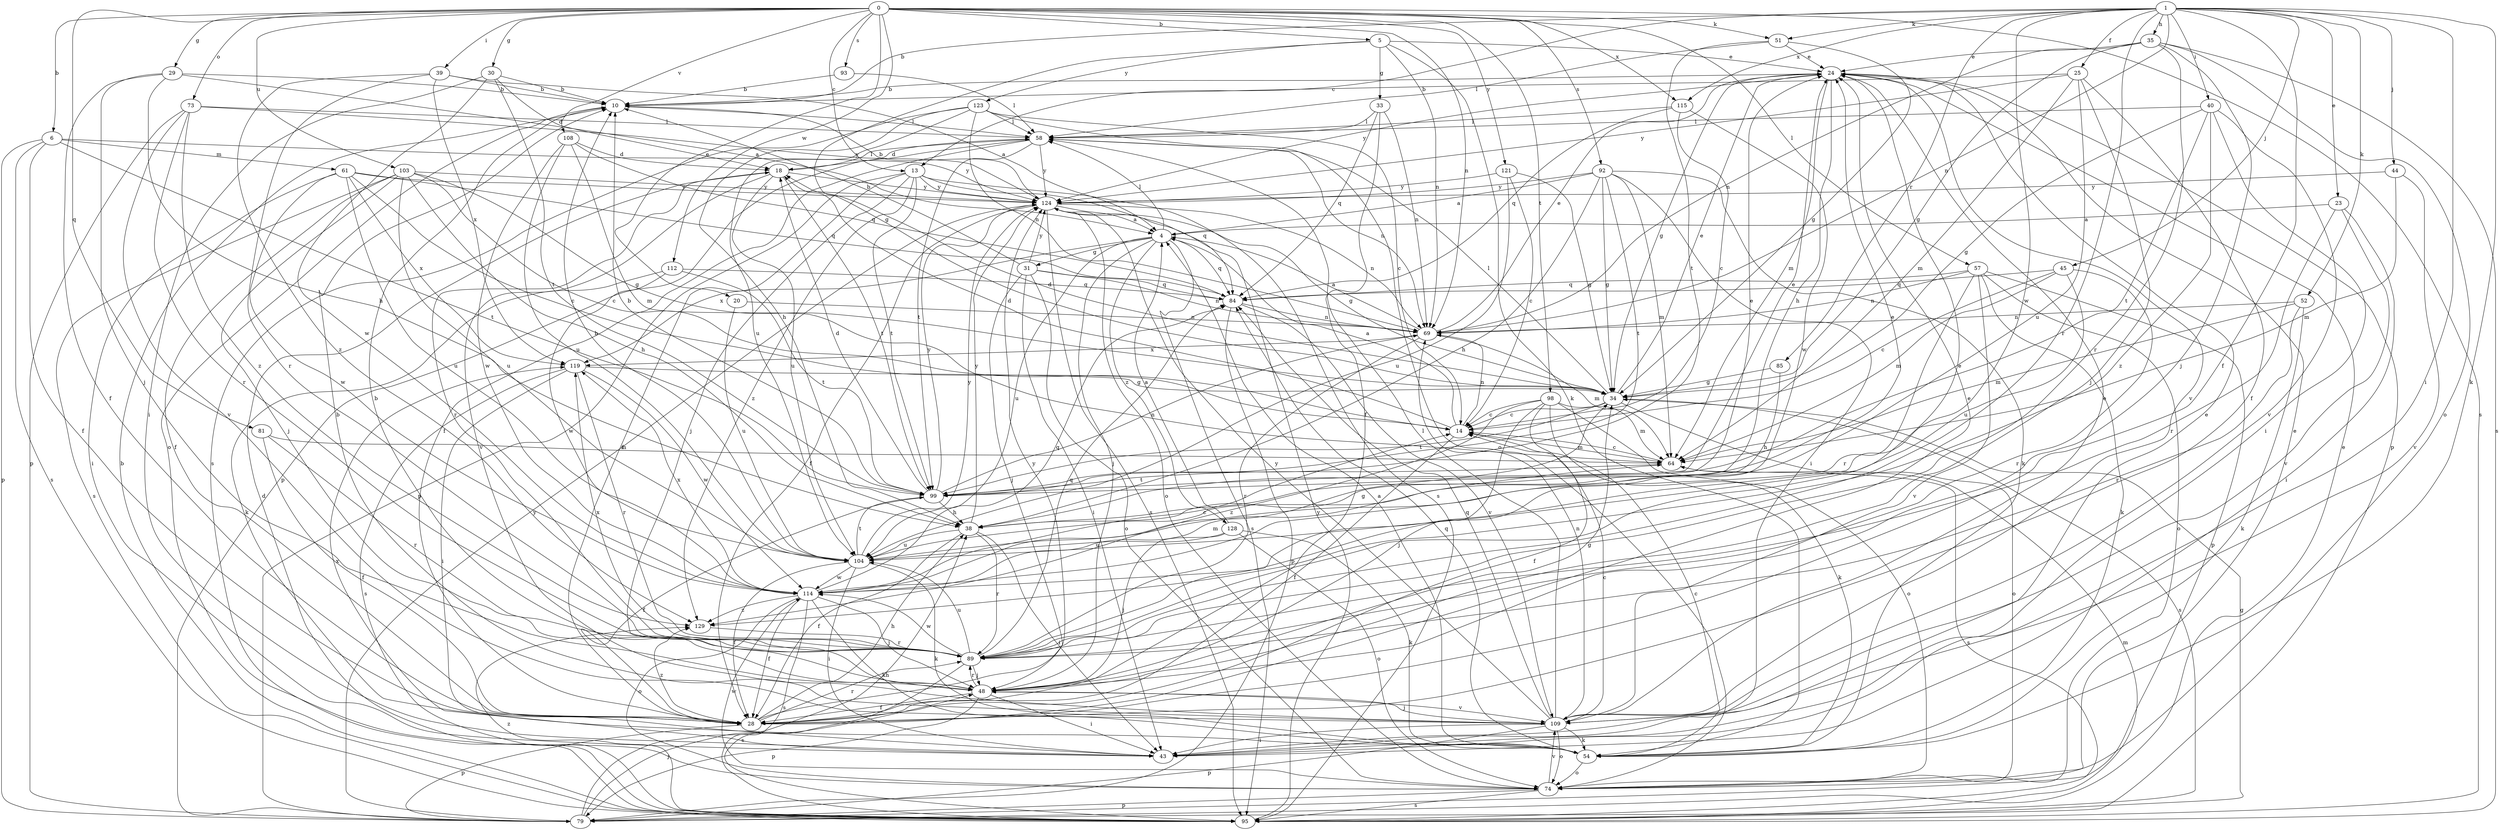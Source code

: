 strict digraph  {
0;
1;
4;
5;
6;
10;
13;
14;
18;
20;
23;
24;
25;
28;
29;
30;
31;
33;
34;
35;
38;
39;
40;
43;
44;
45;
48;
51;
52;
54;
57;
58;
61;
64;
69;
73;
74;
79;
81;
84;
85;
89;
92;
93;
95;
98;
99;
103;
104;
108;
109;
112;
114;
115;
119;
121;
123;
124;
128;
129;
0 -> 5  [label=b];
0 -> 6  [label=b];
0 -> 13  [label=c];
0 -> 20  [label=e];
0 -> 29  [label=g];
0 -> 30  [label=g];
0 -> 39  [label=i];
0 -> 51  [label=k];
0 -> 57  [label=l];
0 -> 69  [label=n];
0 -> 73  [label=o];
0 -> 81  [label=q];
0 -> 92  [label=s];
0 -> 93  [label=s];
0 -> 95  [label=s];
0 -> 98  [label=t];
0 -> 103  [label=u];
0 -> 108  [label=v];
0 -> 112  [label=w];
0 -> 115  [label=x];
0 -> 121  [label=y];
1 -> 10  [label=b];
1 -> 13  [label=c];
1 -> 23  [label=e];
1 -> 25  [label=f];
1 -> 28  [label=f];
1 -> 35  [label=h];
1 -> 40  [label=i];
1 -> 43  [label=i];
1 -> 44  [label=j];
1 -> 45  [label=j];
1 -> 51  [label=k];
1 -> 52  [label=k];
1 -> 54  [label=k];
1 -> 69  [label=n];
1 -> 85  [label=r];
1 -> 89  [label=r];
1 -> 114  [label=w];
1 -> 115  [label=x];
4 -> 31  [label=g];
4 -> 48  [label=j];
4 -> 58  [label=l];
4 -> 84  [label=q];
4 -> 95  [label=s];
4 -> 104  [label=u];
4 -> 119  [label=x];
4 -> 128  [label=z];
5 -> 24  [label=e];
5 -> 33  [label=g];
5 -> 34  [label=g];
5 -> 54  [label=k];
5 -> 69  [label=n];
5 -> 123  [label=y];
6 -> 28  [label=f];
6 -> 61  [label=m];
6 -> 79  [label=p];
6 -> 95  [label=s];
6 -> 99  [label=t];
6 -> 124  [label=y];
10 -> 58  [label=l];
10 -> 74  [label=o];
13 -> 28  [label=f];
13 -> 48  [label=j];
13 -> 79  [label=p];
13 -> 84  [label=q];
13 -> 95  [label=s];
13 -> 99  [label=t];
13 -> 124  [label=y];
13 -> 129  [label=z];
14 -> 4  [label=a];
14 -> 18  [label=d];
14 -> 28  [label=f];
14 -> 64  [label=m];
14 -> 69  [label=n];
18 -> 58  [label=l];
18 -> 89  [label=r];
18 -> 99  [label=t];
18 -> 104  [label=u];
18 -> 109  [label=v];
18 -> 124  [label=y];
20 -> 69  [label=n];
20 -> 104  [label=u];
23 -> 4  [label=a];
23 -> 43  [label=i];
23 -> 89  [label=r];
23 -> 109  [label=v];
24 -> 10  [label=b];
24 -> 34  [label=g];
24 -> 38  [label=h];
24 -> 64  [label=m];
24 -> 79  [label=p];
24 -> 109  [label=v];
24 -> 124  [label=y];
25 -> 10  [label=b];
25 -> 28  [label=f];
25 -> 48  [label=j];
25 -> 64  [label=m];
25 -> 104  [label=u];
25 -> 124  [label=y];
28 -> 24  [label=e];
28 -> 38  [label=h];
28 -> 79  [label=p];
28 -> 89  [label=r];
28 -> 124  [label=y];
28 -> 129  [label=z];
29 -> 4  [label=a];
29 -> 10  [label=b];
29 -> 28  [label=f];
29 -> 38  [label=h];
29 -> 48  [label=j];
30 -> 10  [label=b];
30 -> 18  [label=d];
30 -> 43  [label=i];
30 -> 99  [label=t];
30 -> 114  [label=w];
31 -> 10  [label=b];
31 -> 43  [label=i];
31 -> 48  [label=j];
31 -> 69  [label=n];
31 -> 74  [label=o];
31 -> 84  [label=q];
31 -> 124  [label=y];
33 -> 28  [label=f];
33 -> 58  [label=l];
33 -> 69  [label=n];
33 -> 84  [label=q];
34 -> 14  [label=c];
34 -> 18  [label=d];
34 -> 24  [label=e];
34 -> 58  [label=l];
34 -> 74  [label=o];
34 -> 95  [label=s];
34 -> 99  [label=t];
35 -> 24  [label=e];
35 -> 34  [label=g];
35 -> 48  [label=j];
35 -> 69  [label=n];
35 -> 74  [label=o];
35 -> 89  [label=r];
35 -> 95  [label=s];
38 -> 24  [label=e];
38 -> 28  [label=f];
38 -> 43  [label=i];
38 -> 89  [label=r];
38 -> 104  [label=u];
38 -> 124  [label=y];
39 -> 4  [label=a];
39 -> 10  [label=b];
39 -> 89  [label=r];
39 -> 119  [label=x];
39 -> 129  [label=z];
40 -> 34  [label=g];
40 -> 43  [label=i];
40 -> 58  [label=l];
40 -> 99  [label=t];
40 -> 109  [label=v];
40 -> 129  [label=z];
43 -> 24  [label=e];
43 -> 119  [label=x];
44 -> 64  [label=m];
44 -> 109  [label=v];
44 -> 124  [label=y];
45 -> 14  [label=c];
45 -> 64  [label=m];
45 -> 84  [label=q];
45 -> 89  [label=r];
45 -> 104  [label=u];
48 -> 10  [label=b];
48 -> 28  [label=f];
48 -> 34  [label=g];
48 -> 43  [label=i];
48 -> 79  [label=p];
48 -> 89  [label=r];
48 -> 109  [label=v];
51 -> 24  [label=e];
51 -> 34  [label=g];
51 -> 58  [label=l];
51 -> 99  [label=t];
52 -> 54  [label=k];
52 -> 64  [label=m];
52 -> 69  [label=n];
52 -> 89  [label=r];
54 -> 4  [label=a];
54 -> 14  [label=c];
54 -> 74  [label=o];
54 -> 84  [label=q];
57 -> 54  [label=k];
57 -> 69  [label=n];
57 -> 74  [label=o];
57 -> 79  [label=p];
57 -> 84  [label=q];
57 -> 89  [label=r];
57 -> 109  [label=v];
58 -> 18  [label=d];
58 -> 28  [label=f];
58 -> 69  [label=n];
58 -> 79  [label=p];
58 -> 99  [label=t];
58 -> 124  [label=y];
61 -> 14  [label=c];
61 -> 43  [label=i];
61 -> 84  [label=q];
61 -> 104  [label=u];
61 -> 114  [label=w];
61 -> 119  [label=x];
61 -> 124  [label=y];
64 -> 14  [label=c];
64 -> 95  [label=s];
64 -> 99  [label=t];
69 -> 4  [label=a];
69 -> 24  [label=e];
69 -> 64  [label=m];
69 -> 89  [label=r];
69 -> 119  [label=x];
73 -> 58  [label=l];
73 -> 79  [label=p];
73 -> 89  [label=r];
73 -> 109  [label=v];
73 -> 124  [label=y];
73 -> 129  [label=z];
74 -> 24  [label=e];
74 -> 79  [label=p];
74 -> 95  [label=s];
74 -> 109  [label=v];
74 -> 114  [label=w];
79 -> 24  [label=e];
79 -> 38  [label=h];
79 -> 48  [label=j];
79 -> 124  [label=y];
81 -> 28  [label=f];
81 -> 64  [label=m];
81 -> 89  [label=r];
84 -> 69  [label=n];
84 -> 79  [label=p];
84 -> 109  [label=v];
85 -> 34  [label=g];
85 -> 38  [label=h];
89 -> 24  [label=e];
89 -> 48  [label=j];
89 -> 84  [label=q];
89 -> 95  [label=s];
89 -> 104  [label=u];
89 -> 114  [label=w];
89 -> 119  [label=x];
92 -> 4  [label=a];
92 -> 34  [label=g];
92 -> 38  [label=h];
92 -> 43  [label=i];
92 -> 54  [label=k];
92 -> 64  [label=m];
92 -> 99  [label=t];
92 -> 124  [label=y];
93 -> 10  [label=b];
93 -> 58  [label=l];
95 -> 10  [label=b];
95 -> 18  [label=d];
95 -> 34  [label=g];
95 -> 64  [label=m];
95 -> 124  [label=y];
95 -> 129  [label=z];
98 -> 14  [label=c];
98 -> 28  [label=f];
98 -> 48  [label=j];
98 -> 54  [label=k];
98 -> 64  [label=m];
98 -> 74  [label=o];
98 -> 129  [label=z];
99 -> 10  [label=b];
99 -> 18  [label=d];
99 -> 24  [label=e];
99 -> 28  [label=f];
99 -> 38  [label=h];
99 -> 69  [label=n];
99 -> 124  [label=y];
103 -> 14  [label=c];
103 -> 28  [label=f];
103 -> 34  [label=g];
103 -> 38  [label=h];
103 -> 48  [label=j];
103 -> 95  [label=s];
103 -> 104  [label=u];
103 -> 124  [label=y];
104 -> 10  [label=b];
104 -> 24  [label=e];
104 -> 28  [label=f];
104 -> 43  [label=i];
104 -> 54  [label=k];
104 -> 99  [label=t];
104 -> 114  [label=w];
104 -> 124  [label=y];
108 -> 18  [label=d];
108 -> 64  [label=m];
108 -> 84  [label=q];
108 -> 104  [label=u];
108 -> 114  [label=w];
109 -> 10  [label=b];
109 -> 14  [label=c];
109 -> 24  [label=e];
109 -> 43  [label=i];
109 -> 48  [label=j];
109 -> 54  [label=k];
109 -> 58  [label=l];
109 -> 69  [label=n];
109 -> 74  [label=o];
109 -> 79  [label=p];
109 -> 84  [label=q];
109 -> 124  [label=y];
112 -> 54  [label=k];
112 -> 84  [label=q];
112 -> 99  [label=t];
112 -> 114  [label=w];
114 -> 14  [label=c];
114 -> 28  [label=f];
114 -> 34  [label=g];
114 -> 48  [label=j];
114 -> 54  [label=k];
114 -> 64  [label=m];
114 -> 74  [label=o];
114 -> 84  [label=q];
114 -> 95  [label=s];
114 -> 119  [label=x];
114 -> 129  [label=z];
115 -> 14  [label=c];
115 -> 58  [label=l];
115 -> 84  [label=q];
115 -> 114  [label=w];
119 -> 34  [label=g];
119 -> 43  [label=i];
119 -> 89  [label=r];
119 -> 95  [label=s];
119 -> 114  [label=w];
121 -> 14  [label=c];
121 -> 34  [label=g];
121 -> 104  [label=u];
121 -> 124  [label=y];
123 -> 14  [label=c];
123 -> 38  [label=h];
123 -> 58  [label=l];
123 -> 69  [label=n];
123 -> 74  [label=o];
123 -> 95  [label=s];
123 -> 104  [label=u];
124 -> 4  [label=a];
124 -> 10  [label=b];
124 -> 28  [label=f];
124 -> 34  [label=g];
124 -> 69  [label=n];
124 -> 74  [label=o];
124 -> 95  [label=s];
128 -> 4  [label=a];
128 -> 48  [label=j];
128 -> 54  [label=k];
128 -> 74  [label=o];
128 -> 104  [label=u];
129 -> 89  [label=r];
}
